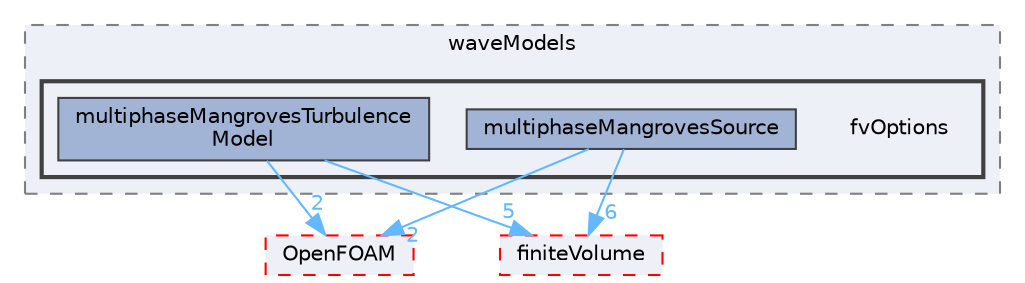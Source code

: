 digraph "src/waveModels/fvOptions"
{
 // LATEX_PDF_SIZE
  bgcolor="transparent";
  edge [fontname=Helvetica,fontsize=10,labelfontname=Helvetica,labelfontsize=10];
  node [fontname=Helvetica,fontsize=10,shape=box,height=0.2,width=0.4];
  compound=true
  subgraph clusterdir_b9a696144f82eb1e2b4c5e6b7a09e316 {
    graph [ bgcolor="#edf0f7", pencolor="grey50", label="waveModels", fontname=Helvetica,fontsize=10 style="filled,dashed", URL="dir_b9a696144f82eb1e2b4c5e6b7a09e316.html",tooltip=""]
  subgraph clusterdir_b481f80ac710a1b64a0a791b4c7b5f68 {
    graph [ bgcolor="#edf0f7", pencolor="grey25", label="", fontname=Helvetica,fontsize=10 style="filled,bold", URL="dir_b481f80ac710a1b64a0a791b4c7b5f68.html",tooltip=""]
    dir_b481f80ac710a1b64a0a791b4c7b5f68 [shape=plaintext, label="fvOptions"];
  dir_f9b35720d468d371022481348a088842 [label="multiphaseMangrovesSource", fillcolor="#a2b4d6", color="grey25", style="filled", URL="dir_f9b35720d468d371022481348a088842.html",tooltip=""];
  dir_2f66b80116d80a6ed5786f3a4acc6589 [label="multiphaseMangrovesTurbulence\lModel", fillcolor="#a2b4d6", color="grey25", style="filled", URL="dir_2f66b80116d80a6ed5786f3a4acc6589.html",tooltip=""];
  }
  }
  dir_c5473ff19b20e6ec4dfe5c310b3778a8 [label="OpenFOAM", fillcolor="#edf0f7", color="red", style="filled,dashed", URL="dir_c5473ff19b20e6ec4dfe5c310b3778a8.html",tooltip=""];
  dir_9bd15774b555cf7259a6fa18f99fe99b [label="finiteVolume", fillcolor="#edf0f7", color="red", style="filled,dashed", URL="dir_9bd15774b555cf7259a6fa18f99fe99b.html",tooltip=""];
  dir_f9b35720d468d371022481348a088842->dir_9bd15774b555cf7259a6fa18f99fe99b [headlabel="6", labeldistance=1.5 headhref="dir_002488_001387.html" href="dir_002488_001387.html" color="steelblue1" fontcolor="steelblue1"];
  dir_f9b35720d468d371022481348a088842->dir_c5473ff19b20e6ec4dfe5c310b3778a8 [headlabel="2", labeldistance=1.5 headhref="dir_002488_002695.html" href="dir_002488_002695.html" color="steelblue1" fontcolor="steelblue1"];
  dir_2f66b80116d80a6ed5786f3a4acc6589->dir_9bd15774b555cf7259a6fa18f99fe99b [headlabel="5", labeldistance=1.5 headhref="dir_002489_001387.html" href="dir_002489_001387.html" color="steelblue1" fontcolor="steelblue1"];
  dir_2f66b80116d80a6ed5786f3a4acc6589->dir_c5473ff19b20e6ec4dfe5c310b3778a8 [headlabel="2", labeldistance=1.5 headhref="dir_002489_002695.html" href="dir_002489_002695.html" color="steelblue1" fontcolor="steelblue1"];
}
